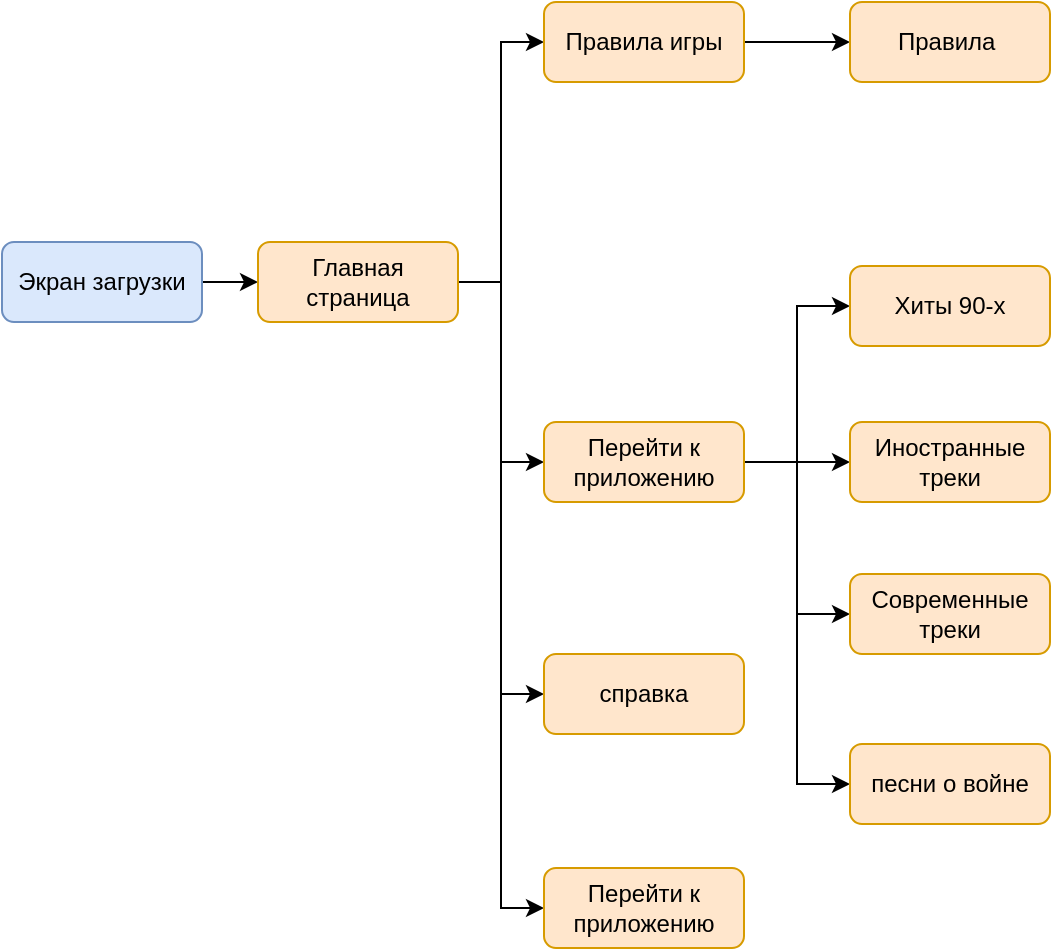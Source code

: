 <mxfile version="21.5.0" type="device">
  <diagram name="Страница 1" id="jRYHgwNzwX0WM3YqJVEa">
    <mxGraphModel dx="1002" dy="575" grid="0" gridSize="10" guides="1" tooltips="1" connect="1" arrows="1" fold="1" page="1" pageScale="1" pageWidth="583" pageHeight="827" math="0" shadow="0">
      <root>
        <mxCell id="0" />
        <mxCell id="1" parent="0" />
        <mxCell id="ByQTBb5IwjMhPCudvb1H-8" style="edgeStyle=orthogonalEdgeStyle;rounded=0;orthogonalLoop=1;jettySize=auto;html=1;entryX=0;entryY=0.5;entryDx=0;entryDy=0;" edge="1" parent="1" source="ByQTBb5IwjMhPCudvb1H-1" target="ByQTBb5IwjMhPCudvb1H-4">
          <mxGeometry relative="1" as="geometry" />
        </mxCell>
        <mxCell id="ByQTBb5IwjMhPCudvb1H-1" value="Экран загрузки" style="rounded=1;whiteSpace=wrap;html=1;fillColor=#dae8fc;strokeColor=#6c8ebf;" vertex="1" parent="1">
          <mxGeometry x="40" y="250" width="100" height="40" as="geometry" />
        </mxCell>
        <mxCell id="ByQTBb5IwjMhPCudvb1H-13" style="edgeStyle=orthogonalEdgeStyle;rounded=0;orthogonalLoop=1;jettySize=auto;html=1;exitX=1;exitY=0.5;exitDx=0;exitDy=0;entryX=0;entryY=0.5;entryDx=0;entryDy=0;" edge="1" parent="1" source="ByQTBb5IwjMhPCudvb1H-4" target="ByQTBb5IwjMhPCudvb1H-12">
          <mxGeometry relative="1" as="geometry" />
        </mxCell>
        <mxCell id="ByQTBb5IwjMhPCudvb1H-14" style="edgeStyle=orthogonalEdgeStyle;rounded=0;orthogonalLoop=1;jettySize=auto;html=1;exitX=1;exitY=0.5;exitDx=0;exitDy=0;entryX=0;entryY=0.5;entryDx=0;entryDy=0;" edge="1" parent="1" source="ByQTBb5IwjMhPCudvb1H-4" target="ByQTBb5IwjMhPCudvb1H-11">
          <mxGeometry relative="1" as="geometry" />
        </mxCell>
        <mxCell id="ByQTBb5IwjMhPCudvb1H-31" style="edgeStyle=orthogonalEdgeStyle;rounded=0;orthogonalLoop=1;jettySize=auto;html=1;exitX=1;exitY=0.5;exitDx=0;exitDy=0;entryX=0;entryY=0.5;entryDx=0;entryDy=0;" edge="1" parent="1" source="ByQTBb5IwjMhPCudvb1H-4" target="ByQTBb5IwjMhPCudvb1H-30">
          <mxGeometry relative="1" as="geometry" />
        </mxCell>
        <mxCell id="ByQTBb5IwjMhPCudvb1H-33" style="edgeStyle=orthogonalEdgeStyle;rounded=0;orthogonalLoop=1;jettySize=auto;html=1;exitX=1;exitY=0.5;exitDx=0;exitDy=0;entryX=0;entryY=0.5;entryDx=0;entryDy=0;" edge="1" parent="1" source="ByQTBb5IwjMhPCudvb1H-4" target="ByQTBb5IwjMhPCudvb1H-32">
          <mxGeometry relative="1" as="geometry" />
        </mxCell>
        <mxCell id="ByQTBb5IwjMhPCudvb1H-4" value="Главная страница" style="rounded=1;whiteSpace=wrap;html=1;fillColor=#ffe6cc;strokeColor=#d79b00;" vertex="1" parent="1">
          <mxGeometry x="168" y="250" width="100" height="40" as="geometry" />
        </mxCell>
        <mxCell id="ByQTBb5IwjMhPCudvb1H-25" style="edgeStyle=orthogonalEdgeStyle;rounded=0;orthogonalLoop=1;jettySize=auto;html=1;exitX=1;exitY=0.5;exitDx=0;exitDy=0;entryX=0;entryY=0.5;entryDx=0;entryDy=0;" edge="1" parent="1" source="ByQTBb5IwjMhPCudvb1H-11" target="ByQTBb5IwjMhPCudvb1H-23">
          <mxGeometry relative="1" as="geometry" />
        </mxCell>
        <mxCell id="ByQTBb5IwjMhPCudvb1H-26" style="edgeStyle=orthogonalEdgeStyle;rounded=0;orthogonalLoop=1;jettySize=auto;html=1;exitX=1;exitY=0.5;exitDx=0;exitDy=0;entryX=0;entryY=0.5;entryDx=0;entryDy=0;" edge="1" parent="1" source="ByQTBb5IwjMhPCudvb1H-11" target="ByQTBb5IwjMhPCudvb1H-22">
          <mxGeometry relative="1" as="geometry" />
        </mxCell>
        <mxCell id="ByQTBb5IwjMhPCudvb1H-27" style="edgeStyle=orthogonalEdgeStyle;rounded=0;orthogonalLoop=1;jettySize=auto;html=1;exitX=1;exitY=0.5;exitDx=0;exitDy=0;entryX=0;entryY=0.5;entryDx=0;entryDy=0;" edge="1" parent="1" source="ByQTBb5IwjMhPCudvb1H-11" target="ByQTBb5IwjMhPCudvb1H-21">
          <mxGeometry relative="1" as="geometry" />
        </mxCell>
        <mxCell id="ByQTBb5IwjMhPCudvb1H-28" style="edgeStyle=orthogonalEdgeStyle;rounded=0;orthogonalLoop=1;jettySize=auto;html=1;exitX=1;exitY=0.5;exitDx=0;exitDy=0;entryX=0;entryY=0.5;entryDx=0;entryDy=0;" edge="1" parent="1" source="ByQTBb5IwjMhPCudvb1H-11" target="ByQTBb5IwjMhPCudvb1H-24">
          <mxGeometry relative="1" as="geometry" />
        </mxCell>
        <mxCell id="ByQTBb5IwjMhPCudvb1H-11" value="Перейти к приложению" style="rounded=1;whiteSpace=wrap;html=1;fillColor=#ffe6cc;strokeColor=#d79b00;" vertex="1" parent="1">
          <mxGeometry x="311" y="340" width="100" height="40" as="geometry" />
        </mxCell>
        <mxCell id="ByQTBb5IwjMhPCudvb1H-15" style="edgeStyle=orthogonalEdgeStyle;rounded=0;orthogonalLoop=1;jettySize=auto;html=1;exitX=1;exitY=0.5;exitDx=0;exitDy=0;entryX=0;entryY=0.5;entryDx=0;entryDy=0;" edge="1" parent="1" source="ByQTBb5IwjMhPCudvb1H-12" target="ByQTBb5IwjMhPCudvb1H-16">
          <mxGeometry relative="1" as="geometry">
            <mxPoint x="480" y="220" as="targetPoint" />
          </mxGeometry>
        </mxCell>
        <mxCell id="ByQTBb5IwjMhPCudvb1H-12" value="Правила игры" style="rounded=1;whiteSpace=wrap;html=1;fillColor=#ffe6cc;strokeColor=#d79b00;" vertex="1" parent="1">
          <mxGeometry x="311" y="130" width="100" height="40" as="geometry" />
        </mxCell>
        <mxCell id="ByQTBb5IwjMhPCudvb1H-16" value="Правила&amp;nbsp;" style="rounded=1;whiteSpace=wrap;html=1;fillColor=#ffe6cc;strokeColor=#d79b00;" vertex="1" parent="1">
          <mxGeometry x="464" y="130" width="100" height="40" as="geometry" />
        </mxCell>
        <mxCell id="ByQTBb5IwjMhPCudvb1H-21" value="Современные треки" style="rounded=1;whiteSpace=wrap;html=1;fillColor=#ffe6cc;strokeColor=#d79b00;" vertex="1" parent="1">
          <mxGeometry x="464" y="416" width="100" height="40" as="geometry" />
        </mxCell>
        <mxCell id="ByQTBb5IwjMhPCudvb1H-22" value="Иностранные треки" style="rounded=1;whiteSpace=wrap;html=1;fillColor=#ffe6cc;strokeColor=#d79b00;" vertex="1" parent="1">
          <mxGeometry x="464" y="340" width="100" height="40" as="geometry" />
        </mxCell>
        <mxCell id="ByQTBb5IwjMhPCudvb1H-23" value="Хиты 90-х" style="rounded=1;whiteSpace=wrap;html=1;fillColor=#ffe6cc;strokeColor=#d79b00;" vertex="1" parent="1">
          <mxGeometry x="464" y="262" width="100" height="40" as="geometry" />
        </mxCell>
        <mxCell id="ByQTBb5IwjMhPCudvb1H-24" value="песни о войне" style="rounded=1;whiteSpace=wrap;html=1;fillColor=#ffe6cc;strokeColor=#d79b00;" vertex="1" parent="1">
          <mxGeometry x="464" y="501" width="100" height="40" as="geometry" />
        </mxCell>
        <mxCell id="ByQTBb5IwjMhPCudvb1H-30" value="справка" style="rounded=1;whiteSpace=wrap;html=1;fillColor=#ffe6cc;strokeColor=#d79b00;" vertex="1" parent="1">
          <mxGeometry x="311" y="456" width="100" height="40" as="geometry" />
        </mxCell>
        <mxCell id="ByQTBb5IwjMhPCudvb1H-32" value="Перейти к приложению" style="rounded=1;whiteSpace=wrap;html=1;fillColor=#ffe6cc;strokeColor=#d79b00;" vertex="1" parent="1">
          <mxGeometry x="311" y="563" width="100" height="40" as="geometry" />
        </mxCell>
      </root>
    </mxGraphModel>
  </diagram>
</mxfile>
